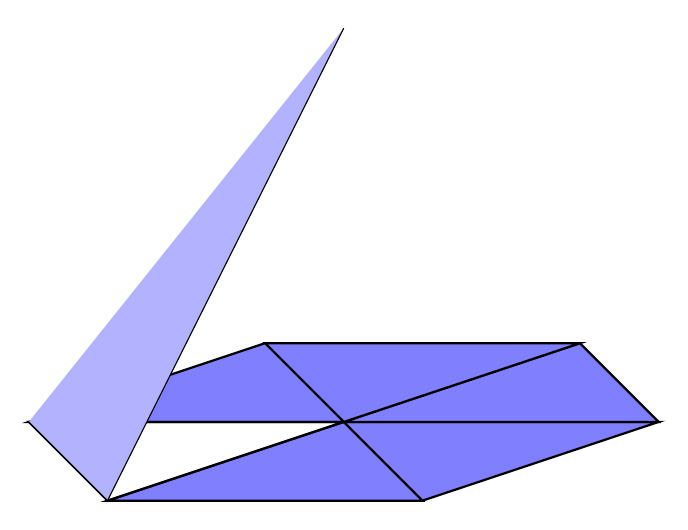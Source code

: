 \begin{tikzpicture}

% Define coordinates for vertices
\coordinate (A) at (0,0);
\coordinate (B) at (4,0);
\coordinate (C) at (7,1);
\coordinate (D) at (6,2);
\coordinate (E) at (2,2);
\coordinate (F) at (-1,1);
\coordinate (P) at (3,1);
\coordinate (Q) at (3,6);

% Draw triangles
\draw[thick,fill={blue!50}] (A) -- (B) -- (P) -- cycle;
\draw[thick,fill={blue!50}] (B) -- (C) -- (P) -- cycle;
\draw[thick,fill={blue!50}] (C) -- (D) -- (P) -- cycle;
\draw[thick,fill={blue!50}] (D) -- (E) -- (P) -- cycle;
\draw[thick,fill={blue!50}] (E) -- (F) -- (P) -- cycle;
\draw[thick] (F) -- (A) -- (P) -- cycle;

% Draw the shape function
\draw[fill={blue!30}] (F) -- (A) -- (Q);

\end{tikzpicture}

%%% Local Variables:
%%% mode: latex
%%% TeX-master: "linear-hat"
%%% End:
